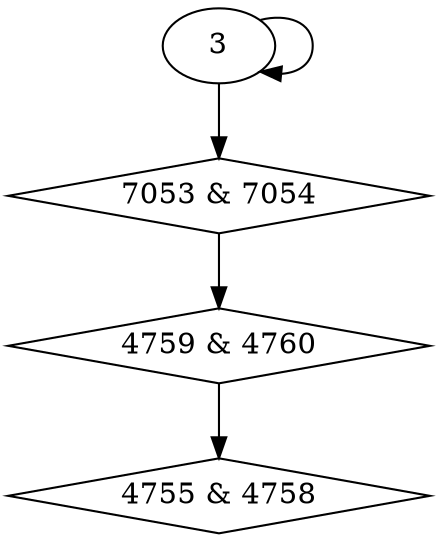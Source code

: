 digraph {
0 [label = "4755 & 4758", shape = diamond];
1 [label = "4759 & 4760", shape = diamond];
2 [label = "7053 & 7054", shape = diamond];
1 -> 0;
2 -> 1;
3 -> 2;
3 -> 3;
}

